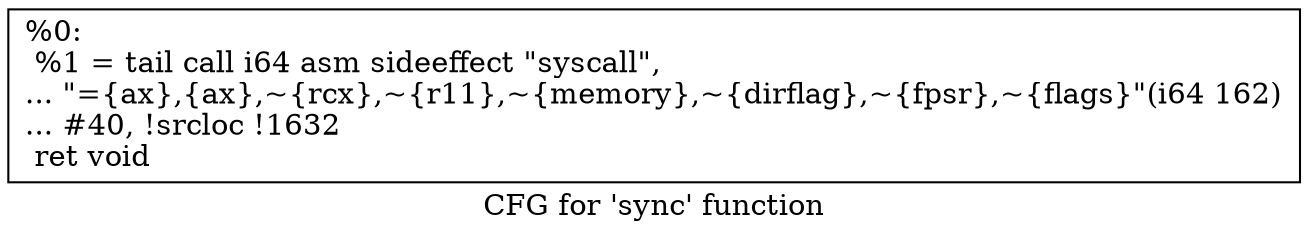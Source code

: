 digraph "CFG for 'sync' function" {
	label="CFG for 'sync' function";

	Node0x1b92a50 [shape=record,label="{%0:\l  %1 = tail call i64 asm sideeffect \"syscall\",\l... \"=\{ax\},\{ax\},~\{rcx\},~\{r11\},~\{memory\},~\{dirflag\},~\{fpsr\},~\{flags\}\"(i64 162)\l... #40, !srcloc !1632\l  ret void\l}"];
}
